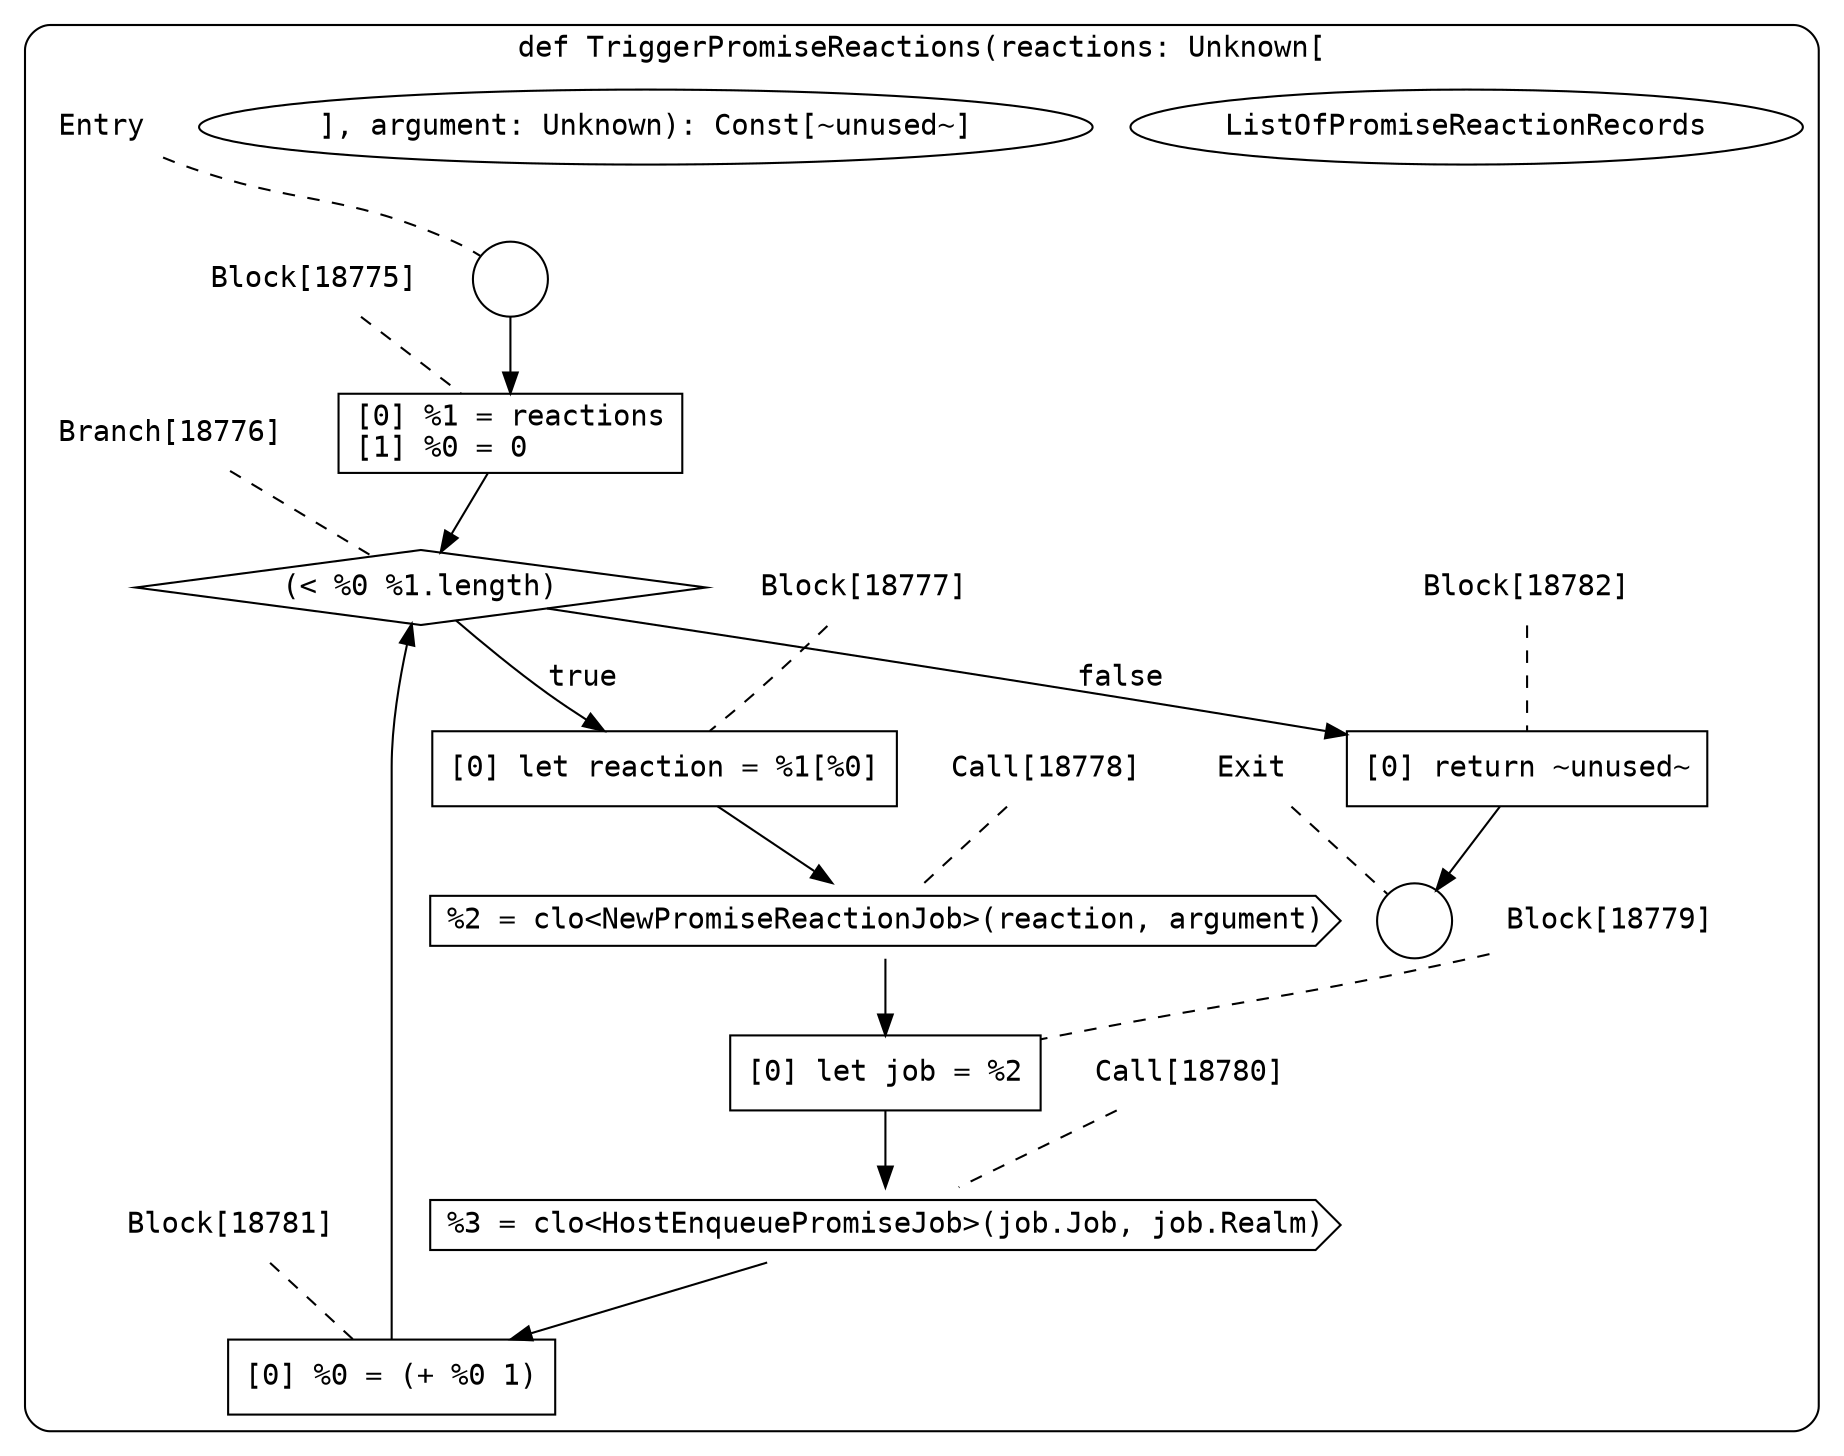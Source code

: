 digraph {
  graph [fontname = "Consolas"]
  node [fontname = "Consolas"]
  edge [fontname = "Consolas"]
  subgraph cluster2575 {
    label = "def TriggerPromiseReactions(reactions: Unknown["ListOfPromiseReactionRecords"], argument: Unknown): Const[~unused~]"
    style = rounded
    cluster2575_entry_name [shape=none, label=<<font color="black">Entry</font>>]
    cluster2575_entry_name -> cluster2575_entry [arrowhead=none, color="black", style=dashed]
    cluster2575_entry [shape=circle label=" " color="black" fillcolor="white" style=filled]
    cluster2575_entry -> node18775 [color="black"]
    cluster2575_exit_name [shape=none, label=<<font color="black">Exit</font>>]
    cluster2575_exit_name -> cluster2575_exit [arrowhead=none, color="black", style=dashed]
    cluster2575_exit [shape=circle label=" " color="black" fillcolor="white" style=filled]
    node18775_name [shape=none, label=<<font color="black">Block[18775]</font>>]
    node18775_name -> node18775 [arrowhead=none, color="black", style=dashed]
    node18775 [shape=box, label=<<font color="black">[0] %1 = reactions<BR ALIGN="LEFT"/>[1] %0 = 0<BR ALIGN="LEFT"/></font>> color="black" fillcolor="white", style=filled]
    node18775 -> node18776 [color="black"]
    node18776_name [shape=none, label=<<font color="black">Branch[18776]</font>>]
    node18776_name -> node18776 [arrowhead=none, color="black", style=dashed]
    node18776 [shape=diamond, label=<<font color="black">(&lt; %0 %1.length)</font>> color="black" fillcolor="white", style=filled]
    node18776 -> node18777 [label=<<font color="black">true</font>> color="black"]
    node18776 -> node18782 [label=<<font color="black">false</font>> color="black"]
    node18777_name [shape=none, label=<<font color="black">Block[18777]</font>>]
    node18777_name -> node18777 [arrowhead=none, color="black", style=dashed]
    node18777 [shape=box, label=<<font color="black">[0] let reaction = %1[%0]<BR ALIGN="LEFT"/></font>> color="black" fillcolor="white", style=filled]
    node18777 -> node18778 [color="black"]
    node18782_name [shape=none, label=<<font color="black">Block[18782]</font>>]
    node18782_name -> node18782 [arrowhead=none, color="black", style=dashed]
    node18782 [shape=box, label=<<font color="black">[0] return ~unused~<BR ALIGN="LEFT"/></font>> color="black" fillcolor="white", style=filled]
    node18782 -> cluster2575_exit [color="black"]
    node18778_name [shape=none, label=<<font color="black">Call[18778]</font>>]
    node18778_name -> node18778 [arrowhead=none, color="black", style=dashed]
    node18778 [shape=cds, label=<<font color="black">%2 = clo&lt;NewPromiseReactionJob&gt;(reaction, argument)</font>> color="black" fillcolor="white", style=filled]
    node18778 -> node18779 [color="black"]
    node18779_name [shape=none, label=<<font color="black">Block[18779]</font>>]
    node18779_name -> node18779 [arrowhead=none, color="black", style=dashed]
    node18779 [shape=box, label=<<font color="black">[0] let job = %2<BR ALIGN="LEFT"/></font>> color="black" fillcolor="white", style=filled]
    node18779 -> node18780 [color="black"]
    node18780_name [shape=none, label=<<font color="black">Call[18780]</font>>]
    node18780_name -> node18780 [arrowhead=none, color="black", style=dashed]
    node18780 [shape=cds, label=<<font color="black">%3 = clo&lt;HostEnqueuePromiseJob&gt;(job.Job, job.Realm)</font>> color="black" fillcolor="white", style=filled]
    node18780 -> node18781 [color="black"]
    node18781_name [shape=none, label=<<font color="black">Block[18781]</font>>]
    node18781_name -> node18781 [arrowhead=none, color="black", style=dashed]
    node18781 [shape=box, label=<<font color="black">[0] %0 = (+ %0 1)<BR ALIGN="LEFT"/></font>> color="black" fillcolor="white", style=filled]
    node18781 -> node18776 [color="black"]
  }
}